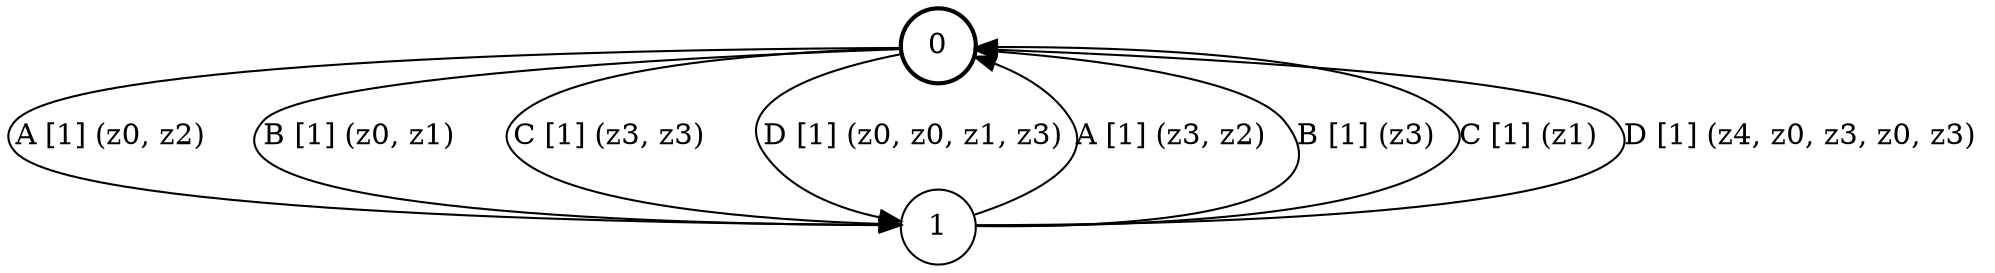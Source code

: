 # generated file, don't try to modify
# command: dot -Tpng <filename> > tree.png
digraph Automaton {
    node [shape = circle];
    0 [style = "bold"];
    0 -> 1 [label = "A [1] (z0, z2) "];
    0 -> 1 [label = "B [1] (z0, z1) "];
    0 -> 1 [label = "C [1] (z3, z3) "];
    0 -> 1 [label = "D [1] (z0, z0, z1, z3) "];
    1 -> 0 [label = "A [1] (z3, z2) "];
    1 -> 0 [label = "B [1] (z3) "];
    1 -> 0 [label = "C [1] (z1) "];
    1 -> 0 [label = "D [1] (z4, z0, z3, z0, z3) "];
}
